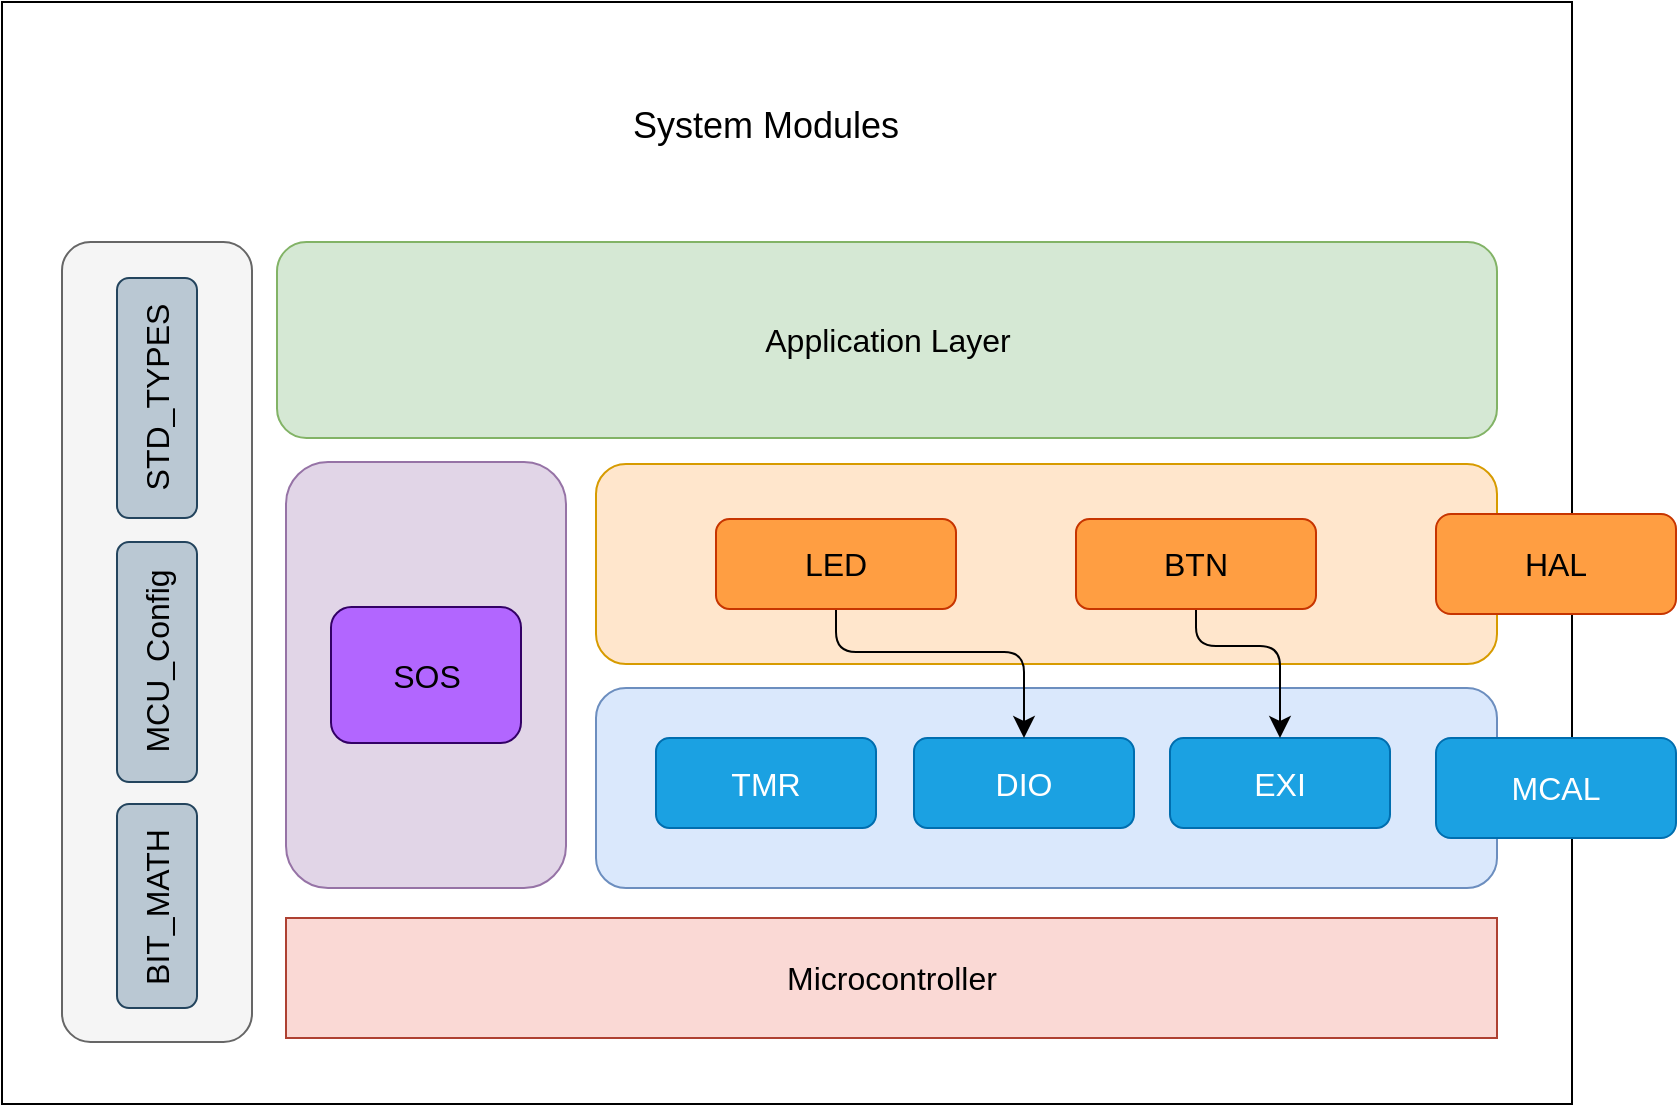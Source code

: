 <mxfile version="21.2.8" type="device">
  <diagram name="Page-1" id="jOTbS239regMLlkqWPYL">
    <mxGraphModel dx="992" dy="1575" grid="0" gridSize="10" guides="1" tooltips="1" connect="1" arrows="1" fold="1" page="0" pageScale="1" pageWidth="850" pageHeight="1100" math="0" shadow="0">
      <root>
        <mxCell id="0" />
        <mxCell id="1" parent="0" />
        <mxCell id="r6yLNoG1JKIrol4z2VNO-1" value="" style="rounded=0;whiteSpace=wrap;html=1;fontSize=16;horizontal=0;" parent="1" vertex="1">
          <mxGeometry x="-243" y="-1004" width="785" height="551" as="geometry" />
        </mxCell>
        <mxCell id="r6yLNoG1JKIrol4z2VNO-2" value="" style="rounded=1;whiteSpace=wrap;html=1;fontSize=16;fillColor=#dae8fc;strokeColor=#6c8ebf;" parent="1" vertex="1">
          <mxGeometry x="54" y="-661" width="450.5" height="100" as="geometry" />
        </mxCell>
        <mxCell id="r6yLNoG1JKIrol4z2VNO-3" value="" style="rounded=1;whiteSpace=wrap;html=1;fontSize=16;fillColor=#ffe6cc;strokeColor=#d79b00;" parent="1" vertex="1">
          <mxGeometry x="54" y="-773" width="450.5" height="100" as="geometry" />
        </mxCell>
        <mxCell id="r6yLNoG1JKIrol4z2VNO-4" value="Application Layer" style="rounded=1;whiteSpace=wrap;html=1;fontSize=16;fillColor=#d5e8d4;strokeColor=#82b366;" parent="1" vertex="1">
          <mxGeometry x="-105.5" y="-884" width="610" height="98" as="geometry" />
        </mxCell>
        <mxCell id="r6yLNoG1JKIrol4z2VNO-5" value="" style="rounded=1;whiteSpace=wrap;html=1;fontSize=16;fillColor=#f5f5f5;fontColor=#333333;strokeColor=#666666;" parent="1" vertex="1">
          <mxGeometry x="-213" y="-884" width="95" height="400" as="geometry" />
        </mxCell>
        <mxCell id="r6yLNoG1JKIrol4z2VNO-6" value="&lt;font style=&quot;font-size: 18px;&quot;&gt;System Modules&lt;/font&gt;" style="text;html=1;strokeColor=none;fillColor=none;align=center;verticalAlign=middle;whiteSpace=wrap;rounded=0;fontSize=16;" parent="1" vertex="1">
          <mxGeometry x="14" y="-957" width="250" height="30" as="geometry" />
        </mxCell>
        <mxCell id="r6yLNoG1JKIrol4z2VNO-7" value="Microcontroller" style="rounded=0;whiteSpace=wrap;html=1;fontSize=16;fillColor=#fad9d5;strokeColor=#ae4132;" parent="1" vertex="1">
          <mxGeometry x="-101" y="-546" width="605.5" height="60" as="geometry" />
        </mxCell>
        <mxCell id="r6yLNoG1JKIrol4z2VNO-16" style="edgeStyle=none;curved=1;rounded=0;orthogonalLoop=1;jettySize=auto;html=1;exitX=0.5;exitY=1;exitDx=0;exitDy=0;fontSize=12;startSize=8;endSize=8;" parent="1" source="r6yLNoG1JKIrol4z2VNO-15" target="r6yLNoG1JKIrol4z2VNO-15" edge="1">
          <mxGeometry relative="1" as="geometry" />
        </mxCell>
        <mxCell id="VjE--omdAlmAHaHHL6hZ-31" value="STD_TYPES" style="rounded=1;whiteSpace=wrap;html=1;fontSize=16;fillColor=#bac8d3;strokeColor=#23445d;rotation=-90;" parent="1" vertex="1">
          <mxGeometry x="-225.5" y="-826" width="120" height="40" as="geometry" />
        </mxCell>
        <mxCell id="r6yLNoG1JKIrol4z2VNO-12" value="MCAL" style="rounded=1;whiteSpace=wrap;html=1;fontSize=16;fillColor=#1ba1e2;fontColor=#ffffff;strokeColor=#006EAF;" parent="1" vertex="1">
          <mxGeometry x="474" y="-636" width="120" height="50" as="geometry" />
        </mxCell>
        <mxCell id="r6yLNoG1JKIrol4z2VNO-13" value="DIO" style="rounded=1;whiteSpace=wrap;html=1;fontSize=16;fillColor=#1ba1e2;fontColor=#ffffff;strokeColor=#006EAF;" parent="1" vertex="1">
          <mxGeometry x="213" y="-636" width="110" height="45" as="geometry" />
        </mxCell>
        <mxCell id="VjE--omdAlmAHaHHL6hZ-12" style="edgeStyle=none;curved=1;rounded=0;orthogonalLoop=1;jettySize=auto;html=1;exitX=1;exitY=0.5;exitDx=0;exitDy=0;fontSize=12;startSize=8;endSize=8;" parent="1" edge="1">
          <mxGeometry relative="1" as="geometry">
            <mxPoint x="146" y="-741" as="sourcePoint" />
            <mxPoint x="146" y="-741" as="targetPoint" />
          </mxGeometry>
        </mxCell>
        <mxCell id="VjE--omdAlmAHaHHL6hZ-32" value="MCU_Config" style="rounded=1;whiteSpace=wrap;html=1;fontSize=16;fillColor=#bac8d3;strokeColor=#23445d;rotation=-90;" parent="1" vertex="1">
          <mxGeometry x="-225.5" y="-694" width="120" height="40" as="geometry" />
        </mxCell>
        <mxCell id="VjE--omdAlmAHaHHL6hZ-33" value="BIT_MATH" style="rounded=1;whiteSpace=wrap;html=1;fontSize=16;fillColor=#bac8d3;strokeColor=#23445d;rotation=-90;" parent="1" vertex="1">
          <mxGeometry x="-216.53" y="-572" width="102.07" height="40" as="geometry" />
        </mxCell>
        <mxCell id="ShxdxOneBKLhwSZfwh8K-31" style="edgeStyle=orthogonalEdgeStyle;rounded=1;orthogonalLoop=1;jettySize=auto;html=1;entryX=0.5;entryY=0;entryDx=0;entryDy=0;fontSize=12;startSize=8;endSize=8;exitX=0.5;exitY=1;exitDx=0;exitDy=0;" parent="1" target="r6yLNoG1JKIrol4z2VNO-13" edge="1">
          <mxGeometry relative="1" as="geometry" />
        </mxCell>
        <mxCell id="r6yLNoG1JKIrol4z2VNO-9" value="HAL" style="rounded=1;whiteSpace=wrap;html=1;fontSize=16;fillColor=#ff9e42;fontColor=#000000;strokeColor=#C73500;" parent="1" vertex="1">
          <mxGeometry x="474" y="-748" width="120" height="50" as="geometry" />
        </mxCell>
        <mxCell id="r6yLNoG1JKIrol4z2VNO-15" value="EXI" style="rounded=1;whiteSpace=wrap;html=1;fontSize=16;fillColor=#1ba1e2;fontColor=#ffffff;strokeColor=#006EAF;" parent="1" vertex="1">
          <mxGeometry x="341" y="-636" width="110" height="45" as="geometry" />
        </mxCell>
        <mxCell id="0MjCxgJAiSvBi42BGQoj-3" style="edgeStyle=orthogonalEdgeStyle;rounded=1;orthogonalLoop=1;jettySize=auto;html=1;entryX=0.5;entryY=0;entryDx=0;entryDy=0;fontSize=12;startSize=8;endSize=8;exitX=0.5;exitY=1;exitDx=0;exitDy=0;" edge="1" parent="1" source="nT8P0RG_OQsP6OdjPJSe-7" target="r6yLNoG1JKIrol4z2VNO-13">
          <mxGeometry relative="1" as="geometry">
            <Array as="points">
              <mxPoint x="174" y="-679" />
              <mxPoint x="268" y="-679" />
            </Array>
          </mxGeometry>
        </mxCell>
        <mxCell id="nT8P0RG_OQsP6OdjPJSe-7" value="LED" style="rounded=1;whiteSpace=wrap;html=1;fontSize=16;fillColor=#ff9e42;fontColor=#000000;strokeColor=#C73500;" parent="1" vertex="1">
          <mxGeometry x="114" y="-745.5" width="120" height="45" as="geometry" />
        </mxCell>
        <mxCell id="0MjCxgJAiSvBi42BGQoj-2" style="edgeStyle=orthogonalEdgeStyle;rounded=1;orthogonalLoop=1;jettySize=auto;html=1;entryX=0.5;entryY=0;entryDx=0;entryDy=0;fontSize=12;startSize=8;endSize=8;exitX=0.5;exitY=1;exitDx=0;exitDy=0;" edge="1" parent="1" source="nT8P0RG_OQsP6OdjPJSe-8" target="r6yLNoG1JKIrol4z2VNO-15">
          <mxGeometry relative="1" as="geometry">
            <Array as="points">
              <mxPoint x="354" y="-682" />
              <mxPoint x="396" y="-682" />
            </Array>
          </mxGeometry>
        </mxCell>
        <mxCell id="nT8P0RG_OQsP6OdjPJSe-8" value="BTN" style="rounded=1;whiteSpace=wrap;html=1;fontSize=16;fillColor=#ff9e42;fontColor=#000000;strokeColor=#C73500;" parent="1" vertex="1">
          <mxGeometry x="294" y="-745.5" width="120" height="45" as="geometry" />
        </mxCell>
        <mxCell id="nT8P0RG_OQsP6OdjPJSe-9" value="" style="rounded=1;whiteSpace=wrap;html=1;fontSize=16;fillColor=#e1d5e7;strokeColor=#9673a6;" parent="1" vertex="1">
          <mxGeometry x="-101" y="-774" width="140" height="213" as="geometry" />
        </mxCell>
        <mxCell id="nT8P0RG_OQsP6OdjPJSe-10" value="SOS" style="rounded=1;whiteSpace=wrap;html=1;fontSize=16;fillColor=#B266FF;fontColor=#000000;strokeColor=#330066;" parent="1" vertex="1">
          <mxGeometry x="-78.5" y="-701.5" width="95" height="68" as="geometry" />
        </mxCell>
        <mxCell id="0MjCxgJAiSvBi42BGQoj-1" value="TMR" style="rounded=1;whiteSpace=wrap;html=1;fontSize=16;fillColor=#1ba1e2;fontColor=#ffffff;strokeColor=#006EAF;" vertex="1" parent="1">
          <mxGeometry x="84" y="-636" width="110" height="45" as="geometry" />
        </mxCell>
      </root>
    </mxGraphModel>
  </diagram>
</mxfile>
